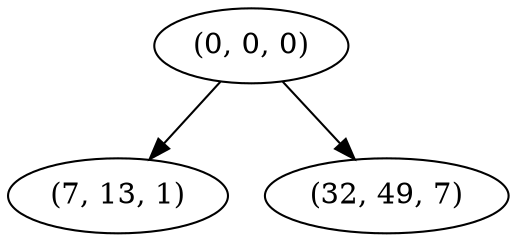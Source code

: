 digraph tree {
    "(0, 0, 0)";
    "(7, 13, 1)";
    "(32, 49, 7)";
    "(0, 0, 0)" -> "(7, 13, 1)";
    "(0, 0, 0)" -> "(32, 49, 7)";
}
